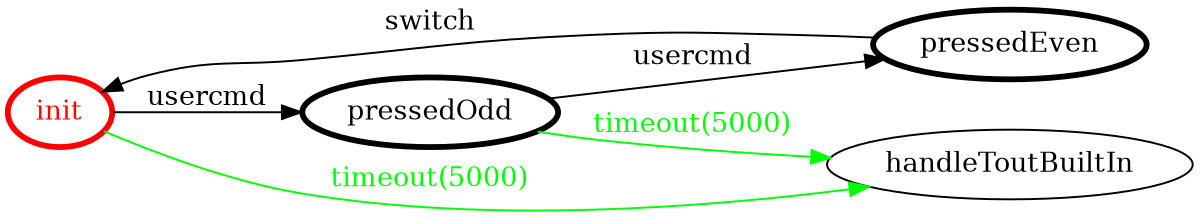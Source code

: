 /*
*
* A GraphViz DOT FSM description 
* Please use a GraphViz visualizer (like http://www.webgraphviz.com)
*  
*/

digraph finite_state_machine {
	rankdir=LR
	size="8,5"
	
	init [ color = red ][ fontcolor = red ][ penwidth = 3 ]
	pressedOdd [ color = black ][ fontcolor = black ][ penwidth = 3 ]
	pressedEven [ color = black ][ fontcolor = black ][ penwidth = 3 ]
	
	init -> handleToutBuiltIn [ label = "timeout(5000)" ][ color = green ][ fontcolor = green ]
	pressedEven -> init [ label = "switch" ][ color = black ][ fontcolor = black ]
	pressedOdd -> pressedEven [ label = "usercmd" ][ color = black ][ fontcolor = black ]
	pressedOdd -> handleToutBuiltIn [ label = "timeout(5000)" ][ color = green ][ fontcolor = green ]
	init -> pressedOdd [ label = "usercmd" ][ color = black ][ fontcolor = black ]
}

